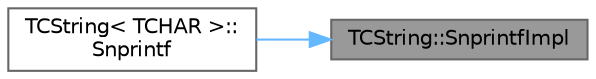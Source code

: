 digraph "TCString::SnprintfImpl"
{
 // INTERACTIVE_SVG=YES
 // LATEX_PDF_SIZE
  bgcolor="transparent";
  edge [fontname=Helvetica,fontsize=10,labelfontname=Helvetica,labelfontsize=10];
  node [fontname=Helvetica,fontsize=10,shape=box,height=0.2,width=0.4];
  rankdir="RL";
  Node1 [id="Node000001",label="TCString::SnprintfImpl",height=0.2,width=0.4,color="gray40", fillcolor="grey60", style="filled", fontcolor="black",tooltip=" "];
  Node1 -> Node2 [id="edge1_Node000001_Node000002",dir="back",color="steelblue1",style="solid",tooltip=" "];
  Node2 [id="Node000002",label="TCString\< TCHAR \>::\lSnprintf",height=0.2,width=0.4,color="grey40", fillcolor="white", style="filled",URL="$df/d74/structTCString.html#a1180e400df48f23041e88eee423ca4ff",tooltip=" "];
}
